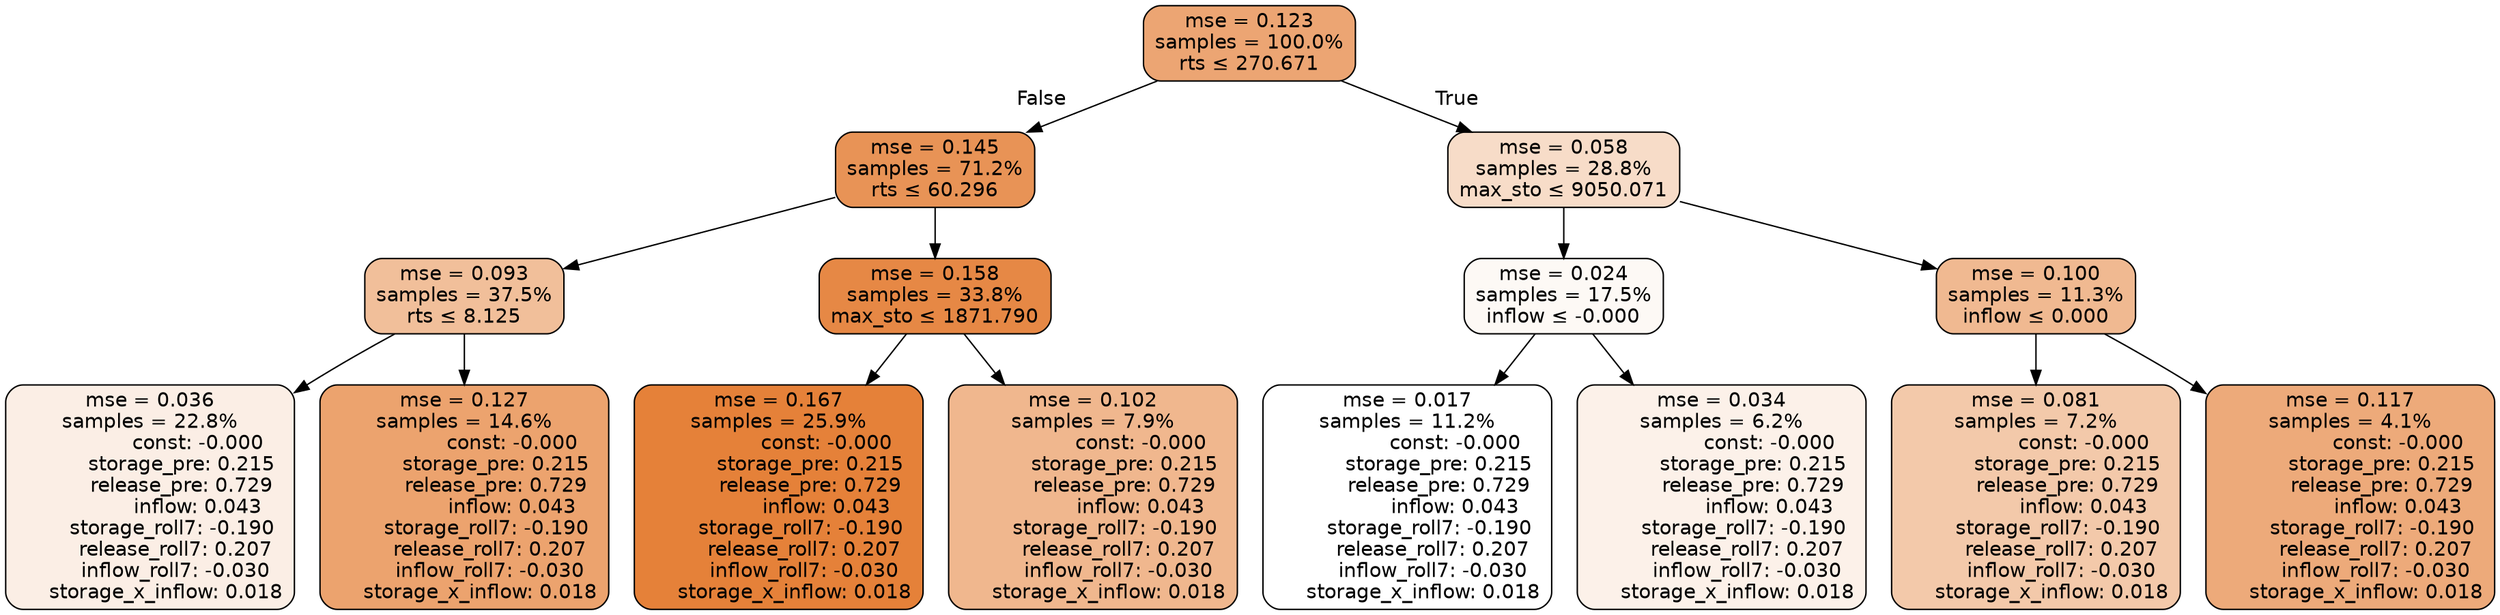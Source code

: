 digraph tree {
node [shape=rectangle, style="filled, rounded", color="black", fontname=helvetica] ;
edge [fontname=helvetica] ;
	"0" [label="mse = 0.123
samples = 100.0%
rts &le; 270.671", fillcolor="#eca573"]
	"1" [label="mse = 0.145
samples = 71.2%
rts &le; 60.296", fillcolor="#e89356"]
	"2" [label="mse = 0.093
samples = 37.5%
rts &le; 8.125", fillcolor="#f1bf9a"]
	"3" [label="mse = 0.036
samples = 22.8%
               const: -0.000
          storage_pre: 0.215
          release_pre: 0.729
               inflow: 0.043
       storage_roll7: -0.190
        release_roll7: 0.207
        inflow_roll7: -0.030
     storage_x_inflow: 0.018", fillcolor="#fbeee5"]
	"4" [label="mse = 0.127
samples = 14.6%
               const: -0.000
          storage_pre: 0.215
          release_pre: 0.729
               inflow: 0.043
       storage_roll7: -0.190
        release_roll7: 0.207
        inflow_roll7: -0.030
     storage_x_inflow: 0.018", fillcolor="#eca36e"]
	"5" [label="mse = 0.158
samples = 33.8%
max_sto &le; 1871.790", fillcolor="#e68845"]
	"6" [label="mse = 0.167
samples = 25.9%
               const: -0.000
          storage_pre: 0.215
          release_pre: 0.729
               inflow: 0.043
       storage_roll7: -0.190
        release_roll7: 0.207
        inflow_roll7: -0.030
     storage_x_inflow: 0.018", fillcolor="#e58139"]
	"7" [label="mse = 0.102
samples = 7.9%
               const: -0.000
          storage_pre: 0.215
          release_pre: 0.729
               inflow: 0.043
       storage_roll7: -0.190
        release_roll7: 0.207
        inflow_roll7: -0.030
     storage_x_inflow: 0.018", fillcolor="#f0b78e"]
	"8" [label="mse = 0.058
samples = 28.8%
max_sto &le; 9050.071", fillcolor="#f7dcc8"]
	"9" [label="mse = 0.024
samples = 17.5%
inflow &le; -0.000", fillcolor="#fdf9f5"]
	"10" [label="mse = 0.017
samples = 11.2%
               const: -0.000
          storage_pre: 0.215
          release_pre: 0.729
               inflow: 0.043
       storage_roll7: -0.190
        release_roll7: 0.207
        inflow_roll7: -0.030
     storage_x_inflow: 0.018", fillcolor="#ffffff"]
	"11" [label="mse = 0.034
samples = 6.2%
               const: -0.000
          storage_pre: 0.215
          release_pre: 0.729
               inflow: 0.043
       storage_roll7: -0.190
        release_roll7: 0.207
        inflow_roll7: -0.030
     storage_x_inflow: 0.018", fillcolor="#fcf1e9"]
	"12" [label="mse = 0.100
samples = 11.3%
inflow &le; 0.000", fillcolor="#f0b991"]
	"13" [label="mse = 0.081
samples = 7.2%
               const: -0.000
          storage_pre: 0.215
          release_pre: 0.729
               inflow: 0.043
       storage_roll7: -0.190
        release_roll7: 0.207
        inflow_roll7: -0.030
     storage_x_inflow: 0.018", fillcolor="#f3c9aa"]
	"14" [label="mse = 0.117
samples = 4.1%
               const: -0.000
          storage_pre: 0.215
          release_pre: 0.729
               inflow: 0.043
       storage_roll7: -0.190
        release_roll7: 0.207
        inflow_roll7: -0.030
     storage_x_inflow: 0.018", fillcolor="#edaa7a"]

	"0" -> "1" [labeldistance=2.5, labelangle=45, headlabel="False"]
	"1" -> "2"
	"2" -> "3"
	"2" -> "4"
	"1" -> "5"
	"5" -> "6"
	"5" -> "7"
	"0" -> "8" [labeldistance=2.5, labelangle=-45, headlabel="True"]
	"8" -> "9"
	"9" -> "10"
	"9" -> "11"
	"8" -> "12"
	"12" -> "13"
	"12" -> "14"
}